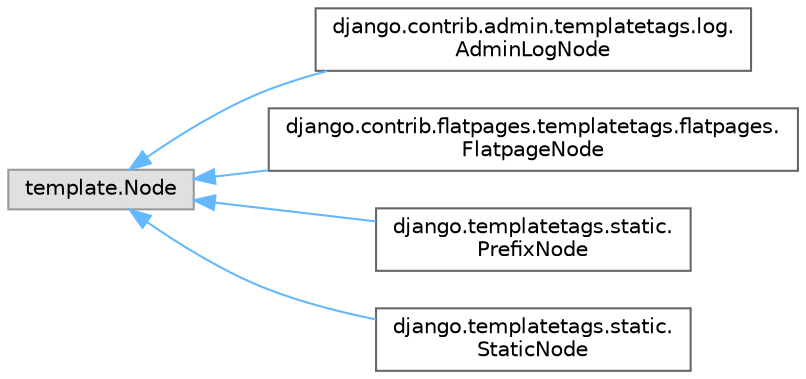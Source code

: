 digraph "Graphical Class Hierarchy"
{
 // LATEX_PDF_SIZE
  bgcolor="transparent";
  edge [fontname=Helvetica,fontsize=10,labelfontname=Helvetica,labelfontsize=10];
  node [fontname=Helvetica,fontsize=10,shape=box,height=0.2,width=0.4];
  rankdir="LR";
  Node0 [id="Node000000",label="template.Node",height=0.2,width=0.4,color="grey60", fillcolor="#E0E0E0", style="filled",tooltip=" "];
  Node0 -> Node1 [id="edge4287_Node000000_Node000001",dir="back",color="steelblue1",style="solid",tooltip=" "];
  Node1 [id="Node000001",label="django.contrib.admin.templatetags.log.\lAdminLogNode",height=0.2,width=0.4,color="grey40", fillcolor="white", style="filled",URL="$classdjango_1_1contrib_1_1admin_1_1templatetags_1_1log_1_1_admin_log_node.html",tooltip=" "];
  Node0 -> Node2 [id="edge4288_Node000000_Node000002",dir="back",color="steelblue1",style="solid",tooltip=" "];
  Node2 [id="Node000002",label="django.contrib.flatpages.templatetags.flatpages.\lFlatpageNode",height=0.2,width=0.4,color="grey40", fillcolor="white", style="filled",URL="$classdjango_1_1contrib_1_1flatpages_1_1templatetags_1_1flatpages_1_1_flatpage_node.html",tooltip=" "];
  Node0 -> Node3 [id="edge4289_Node000000_Node000003",dir="back",color="steelblue1",style="solid",tooltip=" "];
  Node3 [id="Node000003",label="django.templatetags.static.\lPrefixNode",height=0.2,width=0.4,color="grey40", fillcolor="white", style="filled",URL="$classdjango_1_1templatetags_1_1static_1_1_prefix_node.html",tooltip=" "];
  Node0 -> Node4 [id="edge4290_Node000000_Node000004",dir="back",color="steelblue1",style="solid",tooltip=" "];
  Node4 [id="Node000004",label="django.templatetags.static.\lStaticNode",height=0.2,width=0.4,color="grey40", fillcolor="white", style="filled",URL="$classdjango_1_1templatetags_1_1static_1_1_static_node.html",tooltip=" "];
}
